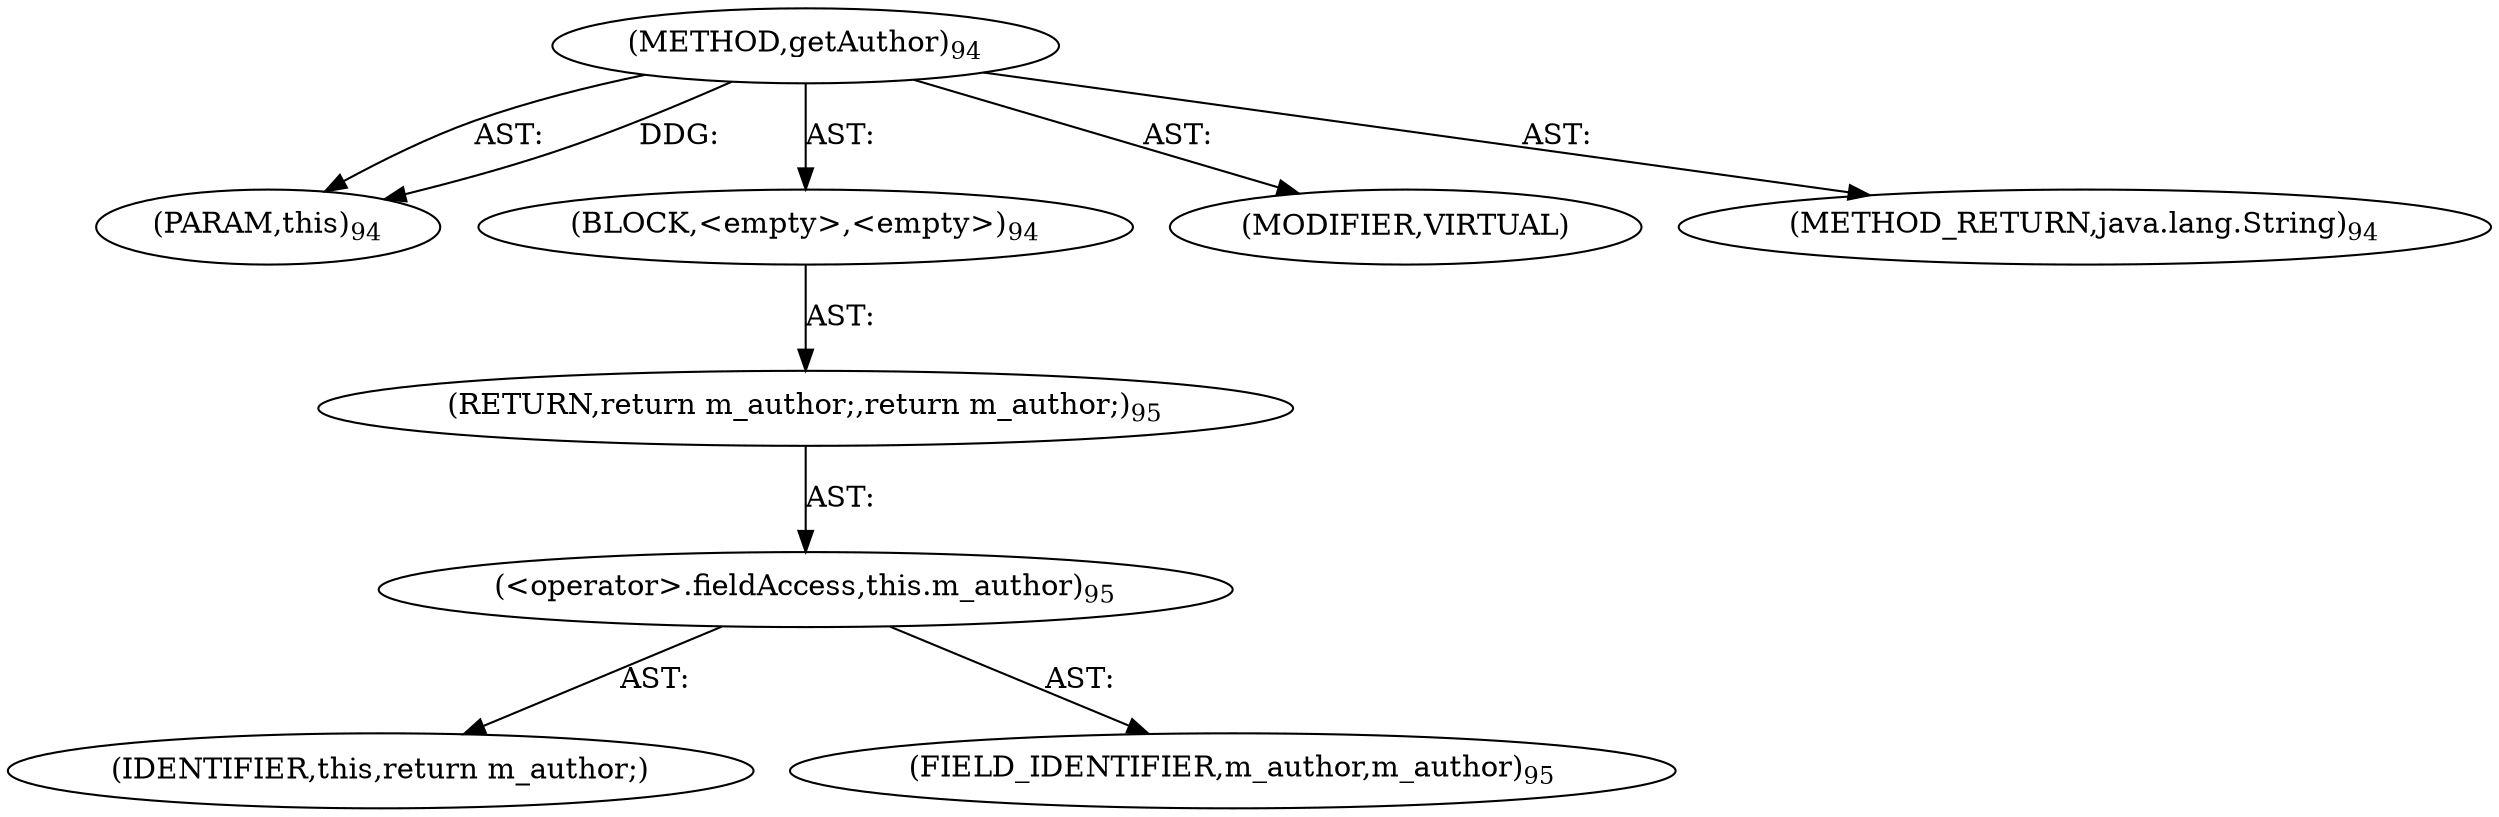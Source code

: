 digraph "getAuthor" {  
"111669149701" [label = <(METHOD,getAuthor)<SUB>94</SUB>> ]
"115964117007" [label = <(PARAM,this)<SUB>94</SUB>> ]
"25769803783" [label = <(BLOCK,&lt;empty&gt;,&lt;empty&gt;)<SUB>94</SUB>> ]
"146028888065" [label = <(RETURN,return m_author;,return m_author;)<SUB>95</SUB>> ]
"30064771096" [label = <(&lt;operator&gt;.fieldAccess,this.m_author)<SUB>95</SUB>> ]
"68719476764" [label = <(IDENTIFIER,this,return m_author;)> ]
"55834574857" [label = <(FIELD_IDENTIFIER,m_author,m_author)<SUB>95</SUB>> ]
"133143986188" [label = <(MODIFIER,VIRTUAL)> ]
"128849018885" [label = <(METHOD_RETURN,java.lang.String)<SUB>94</SUB>> ]
  "111669149701" -> "115964117007"  [ label = "AST: "] 
  "111669149701" -> "25769803783"  [ label = "AST: "] 
  "111669149701" -> "133143986188"  [ label = "AST: "] 
  "111669149701" -> "128849018885"  [ label = "AST: "] 
  "25769803783" -> "146028888065"  [ label = "AST: "] 
  "146028888065" -> "30064771096"  [ label = "AST: "] 
  "30064771096" -> "68719476764"  [ label = "AST: "] 
  "30064771096" -> "55834574857"  [ label = "AST: "] 
  "111669149701" -> "115964117007"  [ label = "DDG: "] 
}
